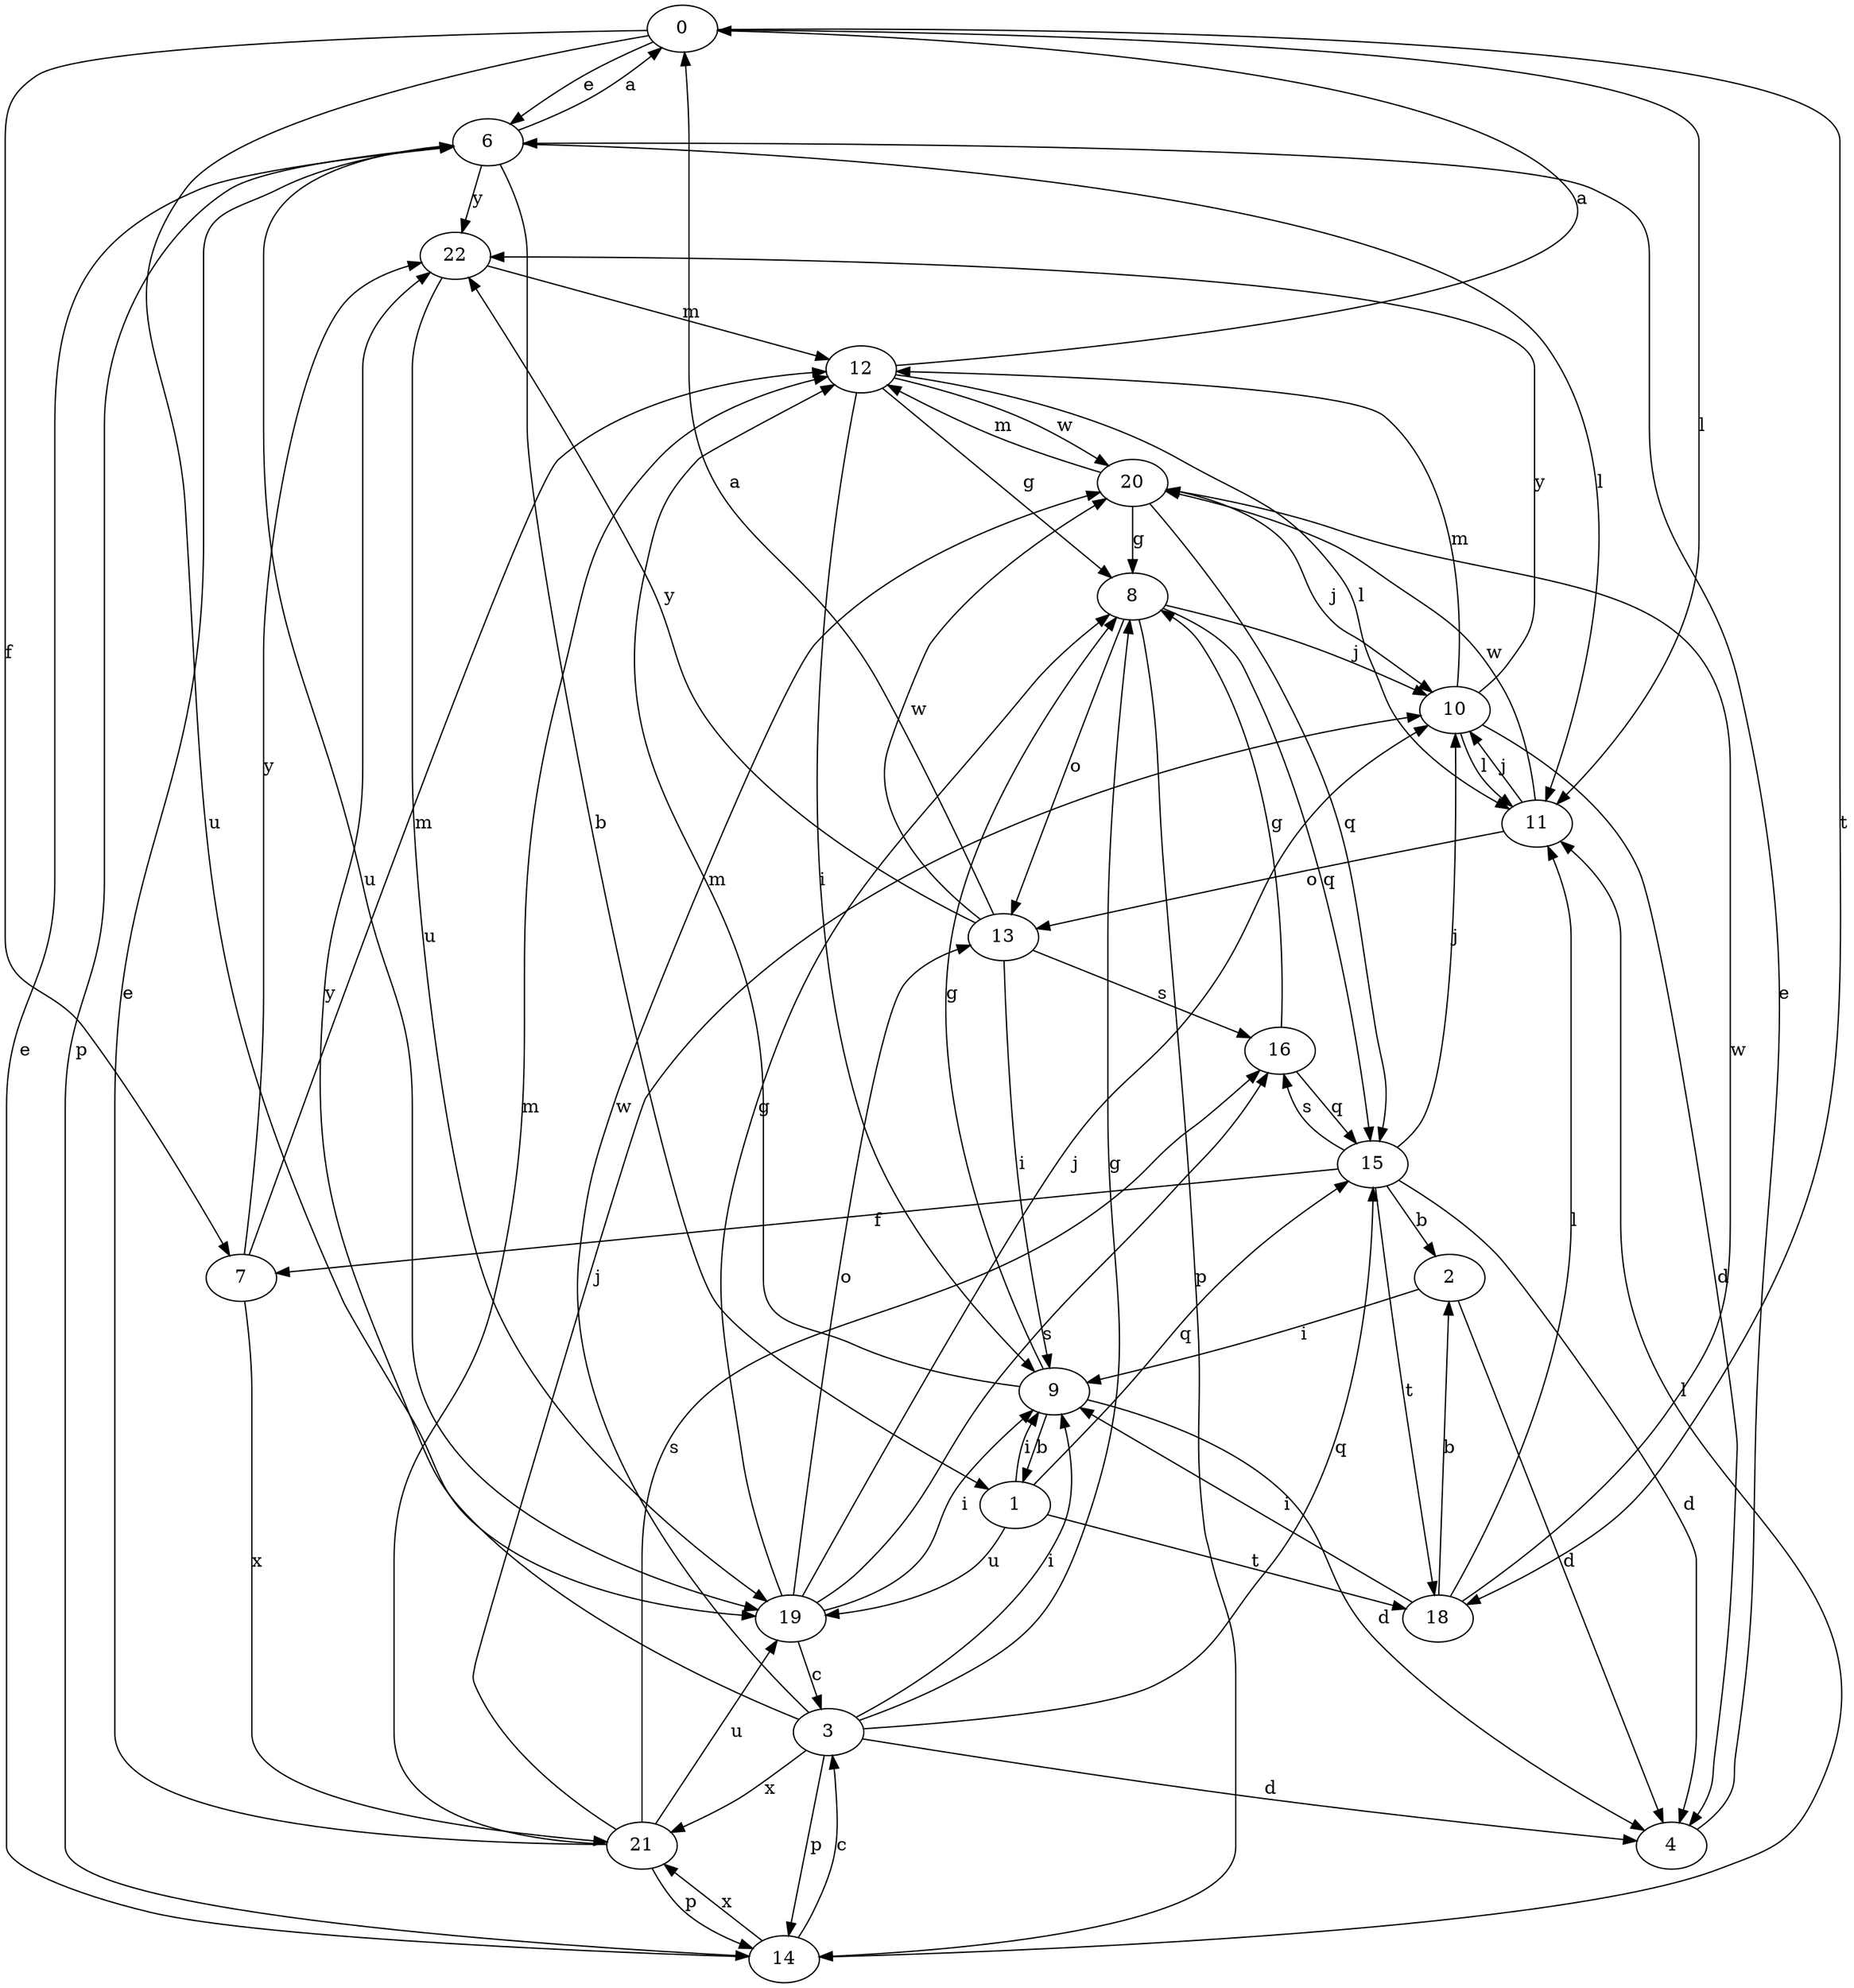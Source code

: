 strict digraph  {
0;
1;
2;
3;
4;
6;
7;
8;
9;
10;
11;
12;
13;
14;
15;
16;
18;
19;
20;
21;
22;
0 -> 6  [label=e];
0 -> 7  [label=f];
0 -> 11  [label=l];
0 -> 18  [label=t];
0 -> 19  [label=u];
1 -> 9  [label=i];
1 -> 15  [label=q];
1 -> 18  [label=t];
1 -> 19  [label=u];
2 -> 4  [label=d];
2 -> 9  [label=i];
3 -> 4  [label=d];
3 -> 8  [label=g];
3 -> 9  [label=i];
3 -> 14  [label=p];
3 -> 15  [label=q];
3 -> 20  [label=w];
3 -> 21  [label=x];
3 -> 22  [label=y];
4 -> 6  [label=e];
6 -> 0  [label=a];
6 -> 1  [label=b];
6 -> 11  [label=l];
6 -> 14  [label=p];
6 -> 19  [label=u];
6 -> 22  [label=y];
7 -> 12  [label=m];
7 -> 21  [label=x];
7 -> 22  [label=y];
8 -> 10  [label=j];
8 -> 13  [label=o];
8 -> 14  [label=p];
8 -> 15  [label=q];
9 -> 1  [label=b];
9 -> 4  [label=d];
9 -> 8  [label=g];
9 -> 12  [label=m];
10 -> 4  [label=d];
10 -> 11  [label=l];
10 -> 12  [label=m];
10 -> 22  [label=y];
11 -> 10  [label=j];
11 -> 13  [label=o];
11 -> 20  [label=w];
12 -> 0  [label=a];
12 -> 8  [label=g];
12 -> 9  [label=i];
12 -> 11  [label=l];
12 -> 20  [label=w];
13 -> 0  [label=a];
13 -> 9  [label=i];
13 -> 16  [label=s];
13 -> 20  [label=w];
13 -> 22  [label=y];
14 -> 3  [label=c];
14 -> 6  [label=e];
14 -> 11  [label=l];
14 -> 21  [label=x];
15 -> 2  [label=b];
15 -> 4  [label=d];
15 -> 7  [label=f];
15 -> 10  [label=j];
15 -> 16  [label=s];
15 -> 18  [label=t];
16 -> 8  [label=g];
16 -> 15  [label=q];
18 -> 2  [label=b];
18 -> 9  [label=i];
18 -> 11  [label=l];
18 -> 20  [label=w];
19 -> 3  [label=c];
19 -> 8  [label=g];
19 -> 9  [label=i];
19 -> 10  [label=j];
19 -> 13  [label=o];
19 -> 16  [label=s];
20 -> 8  [label=g];
20 -> 10  [label=j];
20 -> 12  [label=m];
20 -> 15  [label=q];
21 -> 6  [label=e];
21 -> 10  [label=j];
21 -> 12  [label=m];
21 -> 14  [label=p];
21 -> 16  [label=s];
21 -> 19  [label=u];
22 -> 12  [label=m];
22 -> 19  [label=u];
}
